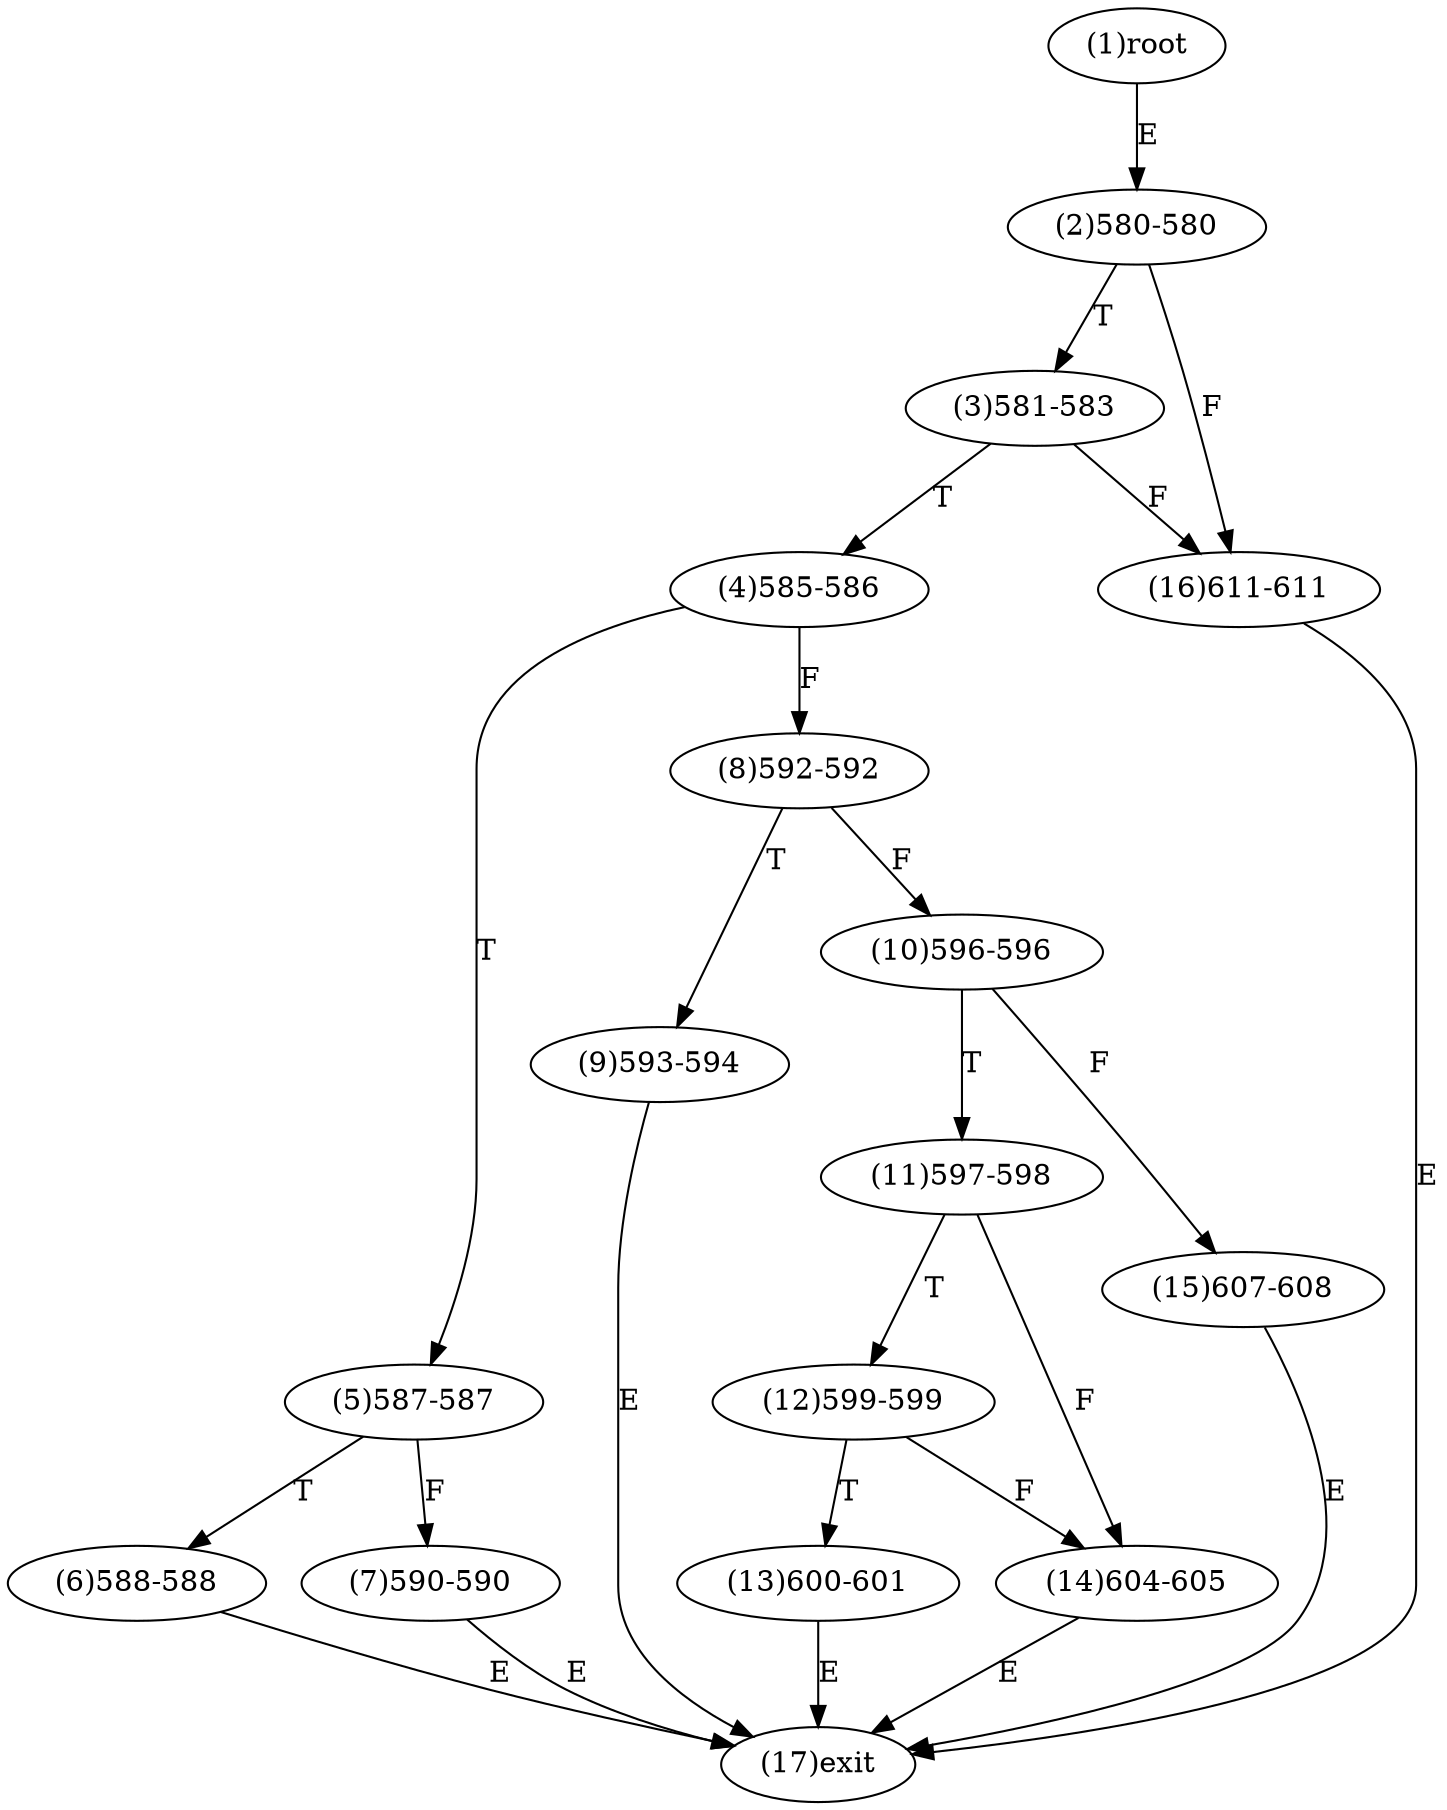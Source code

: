 digraph "" { 
1[ label="(1)root"];
2[ label="(2)580-580"];
3[ label="(3)581-583"];
4[ label="(4)585-586"];
5[ label="(5)587-587"];
6[ label="(6)588-588"];
7[ label="(7)590-590"];
8[ label="(8)592-592"];
9[ label="(9)593-594"];
10[ label="(10)596-596"];
11[ label="(11)597-598"];
12[ label="(12)599-599"];
13[ label="(13)600-601"];
14[ label="(14)604-605"];
15[ label="(15)607-608"];
17[ label="(17)exit"];
16[ label="(16)611-611"];
1->2[ label="E"];
2->16[ label="F"];
2->3[ label="T"];
3->16[ label="F"];
3->4[ label="T"];
4->8[ label="F"];
4->5[ label="T"];
5->7[ label="F"];
5->6[ label="T"];
6->17[ label="E"];
7->17[ label="E"];
8->10[ label="F"];
8->9[ label="T"];
9->17[ label="E"];
10->15[ label="F"];
10->11[ label="T"];
11->14[ label="F"];
11->12[ label="T"];
12->14[ label="F"];
12->13[ label="T"];
13->17[ label="E"];
14->17[ label="E"];
15->17[ label="E"];
16->17[ label="E"];
}